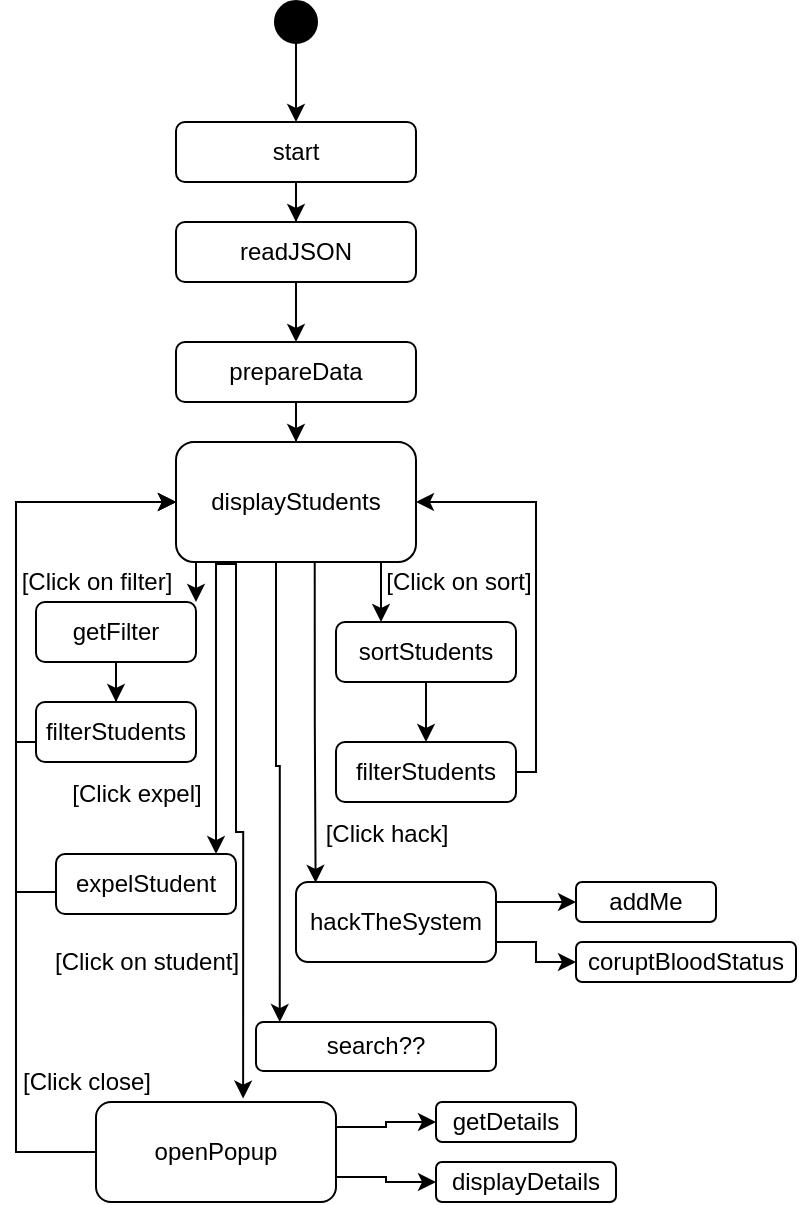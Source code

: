 <mxfile version="14.4.2" type="device"><diagram id="7YsjOI3Dmq4sC1F9_odH" name="Page-1"><mxGraphModel dx="1117" dy="637" grid="1" gridSize="10" guides="1" tooltips="1" connect="1" arrows="1" fold="1" page="1" pageScale="1" pageWidth="827" pageHeight="1169" math="0" shadow="0"><root><mxCell id="0"/><mxCell id="1" parent="0"/><mxCell id="mCFKqMjd_3AKh-U-AwXq-3" value="" style="edgeStyle=orthogonalEdgeStyle;rounded=0;orthogonalLoop=1;jettySize=auto;html=1;" edge="1" parent="1" source="mCFKqMjd_3AKh-U-AwXq-1" target="mCFKqMjd_3AKh-U-AwXq-2"><mxGeometry relative="1" as="geometry"/></mxCell><mxCell id="mCFKqMjd_3AKh-U-AwXq-1" value="start" style="rounded=1;whiteSpace=wrap;html=1;" vertex="1" parent="1"><mxGeometry x="110" y="110" width="120" height="30" as="geometry"/></mxCell><mxCell id="mCFKqMjd_3AKh-U-AwXq-5" value="" style="edgeStyle=orthogonalEdgeStyle;rounded=0;orthogonalLoop=1;jettySize=auto;html=1;" edge="1" parent="1" source="mCFKqMjd_3AKh-U-AwXq-2" target="mCFKqMjd_3AKh-U-AwXq-4"><mxGeometry relative="1" as="geometry"/></mxCell><mxCell id="mCFKqMjd_3AKh-U-AwXq-2" value="readJSON" style="rounded=1;whiteSpace=wrap;html=1;" vertex="1" parent="1"><mxGeometry x="110" y="160" width="120" height="30" as="geometry"/></mxCell><mxCell id="mCFKqMjd_3AKh-U-AwXq-9" value="" style="edgeStyle=orthogonalEdgeStyle;rounded=0;orthogonalLoop=1;jettySize=auto;html=1;" edge="1" parent="1" source="mCFKqMjd_3AKh-U-AwXq-4" target="mCFKqMjd_3AKh-U-AwXq-8"><mxGeometry relative="1" as="geometry"/></mxCell><mxCell id="mCFKqMjd_3AKh-U-AwXq-4" value="prepareData" style="whiteSpace=wrap;html=1;rounded=1;" vertex="1" parent="1"><mxGeometry x="110" y="220" width="120" height="30" as="geometry"/></mxCell><mxCell id="mCFKqMjd_3AKh-U-AwXq-12" value="" style="edgeStyle=orthogonalEdgeStyle;rounded=0;orthogonalLoop=1;jettySize=auto;html=1;exitX=0.25;exitY=1;exitDx=0;exitDy=0;" edge="1" parent="1" source="mCFKqMjd_3AKh-U-AwXq-8" target="mCFKqMjd_3AKh-U-AwXq-11"><mxGeometry relative="1" as="geometry"><mxPoint x="140" y="390" as="sourcePoint"/><Array as="points"><mxPoint x="120" y="330"/></Array></mxGeometry></mxCell><mxCell id="mCFKqMjd_3AKh-U-AwXq-18" style="edgeStyle=orthogonalEdgeStyle;rounded=0;orthogonalLoop=1;jettySize=auto;html=1;exitX=0.75;exitY=1;exitDx=0;exitDy=0;entryX=0.25;entryY=0;entryDx=0;entryDy=0;" edge="1" parent="1" source="mCFKqMjd_3AKh-U-AwXq-8" target="mCFKqMjd_3AKh-U-AwXq-16"><mxGeometry relative="1" as="geometry"/></mxCell><mxCell id="mCFKqMjd_3AKh-U-AwXq-24" style="edgeStyle=orthogonalEdgeStyle;rounded=0;orthogonalLoop=1;jettySize=auto;html=1;entryX=0.889;entryY=0;entryDx=0;entryDy=0;entryPerimeter=0;exitX=0.25;exitY=1;exitDx=0;exitDy=0;" edge="1" parent="1" source="mCFKqMjd_3AKh-U-AwXq-8" target="mCFKqMjd_3AKh-U-AwXq-25"><mxGeometry relative="1" as="geometry"><mxPoint x="150" y="440" as="targetPoint"/><Array as="points"><mxPoint x="140" y="331"/><mxPoint x="130" y="331"/></Array></mxGeometry></mxCell><mxCell id="mCFKqMjd_3AKh-U-AwXq-34" style="edgeStyle=orthogonalEdgeStyle;rounded=0;orthogonalLoop=1;jettySize=auto;html=1;entryX=0.613;entryY=-0.034;entryDx=0;entryDy=0;entryPerimeter=0;exitX=0.25;exitY=1;exitDx=0;exitDy=0;" edge="1" parent="1" source="mCFKqMjd_3AKh-U-AwXq-8" target="mCFKqMjd_3AKh-U-AwXq-35"><mxGeometry relative="1" as="geometry"><mxPoint x="160" y="540" as="targetPoint"/></mxGeometry></mxCell><mxCell id="mCFKqMjd_3AKh-U-AwXq-46" style="edgeStyle=orthogonalEdgeStyle;rounded=0;orthogonalLoop=1;jettySize=auto;html=1;entryX=0.099;entryY=0.002;entryDx=0;entryDy=0;entryPerimeter=0;exitX=0.5;exitY=1;exitDx=0;exitDy=0;" edge="1" parent="1" source="mCFKqMjd_3AKh-U-AwXq-8" target="mCFKqMjd_3AKh-U-AwXq-47"><mxGeometry relative="1" as="geometry"><mxPoint x="160" y="560" as="targetPoint"/><mxPoint x="161" y="333" as="sourcePoint"/><Array as="points"><mxPoint x="160" y="330"/><mxPoint x="160" y="432"/><mxPoint x="162" y="432"/></Array></mxGeometry></mxCell><mxCell id="mCFKqMjd_3AKh-U-AwXq-8" value="displayStudents" style="whiteSpace=wrap;html=1;rounded=1;" vertex="1" parent="1"><mxGeometry x="110" y="270" width="120" height="60" as="geometry"/></mxCell><mxCell id="mCFKqMjd_3AKh-U-AwXq-14" value="" style="edgeStyle=orthogonalEdgeStyle;rounded=0;orthogonalLoop=1;jettySize=auto;html=1;" edge="1" parent="1" source="mCFKqMjd_3AKh-U-AwXq-11" target="mCFKqMjd_3AKh-U-AwXq-13"><mxGeometry relative="1" as="geometry"/></mxCell><mxCell id="mCFKqMjd_3AKh-U-AwXq-11" value="getFilter" style="whiteSpace=wrap;html=1;rounded=1;" vertex="1" parent="1"><mxGeometry x="40" y="350" width="80" height="30" as="geometry"/></mxCell><mxCell id="mCFKqMjd_3AKh-U-AwXq-20" style="edgeStyle=orthogonalEdgeStyle;rounded=0;orthogonalLoop=1;jettySize=auto;html=1;entryX=0;entryY=0.5;entryDx=0;entryDy=0;" edge="1" parent="1" source="mCFKqMjd_3AKh-U-AwXq-13" target="mCFKqMjd_3AKh-U-AwXq-8"><mxGeometry relative="1" as="geometry"><Array as="points"><mxPoint x="30" y="420"/><mxPoint x="30" y="300"/></Array></mxGeometry></mxCell><mxCell id="mCFKqMjd_3AKh-U-AwXq-13" value="filterStudents" style="whiteSpace=wrap;html=1;rounded=1;" vertex="1" parent="1"><mxGeometry x="40" y="400" width="80" height="30" as="geometry"/></mxCell><mxCell id="mCFKqMjd_3AKh-U-AwXq-15" value="" style="edgeStyle=orthogonalEdgeStyle;rounded=0;orthogonalLoop=1;jettySize=auto;html=1;" edge="1" parent="1" source="mCFKqMjd_3AKh-U-AwXq-16" target="mCFKqMjd_3AKh-U-AwXq-17"><mxGeometry relative="1" as="geometry"/></mxCell><mxCell id="mCFKqMjd_3AKh-U-AwXq-16" value="sortStudents" style="whiteSpace=wrap;html=1;rounded=1;" vertex="1" parent="1"><mxGeometry x="190" y="360" width="90" height="30" as="geometry"/></mxCell><mxCell id="mCFKqMjd_3AKh-U-AwXq-21" style="edgeStyle=orthogonalEdgeStyle;rounded=0;orthogonalLoop=1;jettySize=auto;html=1;entryX=1;entryY=0.5;entryDx=0;entryDy=0;" edge="1" parent="1" source="mCFKqMjd_3AKh-U-AwXq-17" target="mCFKqMjd_3AKh-U-AwXq-8"><mxGeometry relative="1" as="geometry"><Array as="points"><mxPoint x="290" y="435"/><mxPoint x="290" y="300"/></Array></mxGeometry></mxCell><mxCell id="mCFKqMjd_3AKh-U-AwXq-17" value="filterStudents" style="whiteSpace=wrap;html=1;rounded=1;" vertex="1" parent="1"><mxGeometry x="190" y="420" width="90" height="30" as="geometry"/></mxCell><mxCell id="mCFKqMjd_3AKh-U-AwXq-22" value="[Click on filter]" style="text;html=1;align=center;verticalAlign=middle;resizable=0;points=[];autosize=1;" vertex="1" parent="1"><mxGeometry x="25" y="330" width="90" height="20" as="geometry"/></mxCell><mxCell id="mCFKqMjd_3AKh-U-AwXq-23" value="[Click on sort]" style="text;html=1;align=center;verticalAlign=middle;resizable=0;points=[];autosize=1;" vertex="1" parent="1"><mxGeometry x="206" y="330" width="90" height="20" as="geometry"/></mxCell><mxCell id="mCFKqMjd_3AKh-U-AwXq-26" style="edgeStyle=orthogonalEdgeStyle;rounded=0;orthogonalLoop=1;jettySize=auto;html=1;entryX=0;entryY=0.5;entryDx=0;entryDy=0;" edge="1" parent="1" source="mCFKqMjd_3AKh-U-AwXq-25" target="mCFKqMjd_3AKh-U-AwXq-8"><mxGeometry relative="1" as="geometry"><mxPoint x="30" y="370" as="targetPoint"/><Array as="points"><mxPoint x="30" y="495"/><mxPoint x="30" y="300"/></Array></mxGeometry></mxCell><mxCell id="mCFKqMjd_3AKh-U-AwXq-25" value="expelStudent" style="whiteSpace=wrap;html=1;rounded=1;" vertex="1" parent="1"><mxGeometry x="50" y="476.02" width="90" height="30" as="geometry"/></mxCell><mxCell id="mCFKqMjd_3AKh-U-AwXq-27" value="[Click expel]" style="text;html=1;align=center;verticalAlign=middle;resizable=0;points=[];autosize=1;" vertex="1" parent="1"><mxGeometry x="50" y="436.02" width="80" height="20" as="geometry"/></mxCell><mxCell id="mCFKqMjd_3AKh-U-AwXq-29" style="edgeStyle=orthogonalEdgeStyle;rounded=0;orthogonalLoop=1;jettySize=auto;html=1;exitX=0.578;exitY=0.994;exitDx=0;exitDy=0;exitPerimeter=0;entryX=0.098;entryY=0.01;entryDx=0;entryDy=0;entryPerimeter=0;" edge="1" parent="1" target="mCFKqMjd_3AKh-U-AwXq-30" source="mCFKqMjd_3AKh-U-AwXq-8"><mxGeometry relative="1" as="geometry"><mxPoint x="180" y="488" as="targetPoint"/><mxPoint x="249.96" y="330" as="sourcePoint"/><Array as="points"/></mxGeometry></mxCell><mxCell id="mCFKqMjd_3AKh-U-AwXq-48" style="edgeStyle=orthogonalEdgeStyle;rounded=0;orthogonalLoop=1;jettySize=auto;html=1;entryX=0;entryY=0.5;entryDx=0;entryDy=0;exitX=1;exitY=0.25;exitDx=0;exitDy=0;" edge="1" parent="1" source="mCFKqMjd_3AKh-U-AwXq-30" target="mCFKqMjd_3AKh-U-AwXq-49"><mxGeometry relative="1" as="geometry"><mxPoint x="310" y="500" as="targetPoint"/></mxGeometry></mxCell><mxCell id="mCFKqMjd_3AKh-U-AwXq-52" style="edgeStyle=orthogonalEdgeStyle;rounded=0;orthogonalLoop=1;jettySize=auto;html=1;entryX=0;entryY=0.5;entryDx=0;entryDy=0;exitX=1;exitY=0.75;exitDx=0;exitDy=0;" edge="1" parent="1" source="mCFKqMjd_3AKh-U-AwXq-30" target="mCFKqMjd_3AKh-U-AwXq-54"><mxGeometry relative="1" as="geometry"><mxPoint x="310" y="520" as="targetPoint"/></mxGeometry></mxCell><mxCell id="mCFKqMjd_3AKh-U-AwXq-30" value="hackTheSystem" style="whiteSpace=wrap;html=1;rounded=1;" vertex="1" parent="1"><mxGeometry x="170" y="490" width="100" height="40" as="geometry"/></mxCell><mxCell id="mCFKqMjd_3AKh-U-AwXq-31" value="[Click hack]" style="text;html=1;align=center;verticalAlign=middle;resizable=0;points=[];autosize=1;" vertex="1" parent="1"><mxGeometry x="175" y="456.02" width="80" height="20" as="geometry"/></mxCell><mxCell id="mCFKqMjd_3AKh-U-AwXq-33" style="edgeStyle=orthogonalEdgeStyle;rounded=0;orthogonalLoop=1;jettySize=auto;html=1;entryX=0.5;entryY=0;entryDx=0;entryDy=0;" edge="1" parent="1" source="mCFKqMjd_3AKh-U-AwXq-32" target="mCFKqMjd_3AKh-U-AwXq-1"><mxGeometry relative="1" as="geometry"/></mxCell><mxCell id="mCFKqMjd_3AKh-U-AwXq-32" value="" style="strokeWidth=2;html=1;shape=mxgraph.flowchart.start_2;whiteSpace=wrap;comic=0;fillColor=#000000;" vertex="1" parent="1"><mxGeometry x="160" y="50" width="20" height="20" as="geometry"/></mxCell><mxCell id="mCFKqMjd_3AKh-U-AwXq-39" value="" style="edgeStyle=orthogonalEdgeStyle;rounded=0;orthogonalLoop=1;jettySize=auto;html=1;exitX=1;exitY=0.25;exitDx=0;exitDy=0;" edge="1" parent="1" source="mCFKqMjd_3AKh-U-AwXq-35" target="mCFKqMjd_3AKh-U-AwXq-38"><mxGeometry relative="1" as="geometry"/></mxCell><mxCell id="mCFKqMjd_3AKh-U-AwXq-40" style="edgeStyle=orthogonalEdgeStyle;rounded=0;orthogonalLoop=1;jettySize=auto;html=1;exitX=1;exitY=0.75;exitDx=0;exitDy=0;entryX=0;entryY=0.5;entryDx=0;entryDy=0;" edge="1" parent="1" source="mCFKqMjd_3AKh-U-AwXq-35" target="mCFKqMjd_3AKh-U-AwXq-41"><mxGeometry relative="1" as="geometry"><mxPoint x="230.0" y="590.0" as="targetPoint"/></mxGeometry></mxCell><mxCell id="mCFKqMjd_3AKh-U-AwXq-43" style="edgeStyle=orthogonalEdgeStyle;rounded=0;orthogonalLoop=1;jettySize=auto;html=1;entryX=0;entryY=0.5;entryDx=0;entryDy=0;" edge="1" parent="1" source="mCFKqMjd_3AKh-U-AwXq-35" target="mCFKqMjd_3AKh-U-AwXq-8"><mxGeometry relative="1" as="geometry"><Array as="points"><mxPoint x="130" y="625"/><mxPoint x="30" y="625"/><mxPoint x="30" y="300"/></Array></mxGeometry></mxCell><mxCell id="mCFKqMjd_3AKh-U-AwXq-35" value="openPopup" style="rounded=1;whiteSpace=wrap;html=1;comic=0;strokeColor=#000000;strokeWidth=1;fillColor=#FFFFFF;" vertex="1" parent="1"><mxGeometry x="70" y="600" width="120" height="50" as="geometry"/></mxCell><mxCell id="mCFKqMjd_3AKh-U-AwXq-36" value="[Click on student]" style="text;html=1;align=center;verticalAlign=middle;resizable=0;points=[];autosize=1;" vertex="1" parent="1"><mxGeometry x="40" y="520" width="110" height="20" as="geometry"/></mxCell><mxCell id="mCFKqMjd_3AKh-U-AwXq-38" value="getDetails" style="rounded=1;whiteSpace=wrap;html=1;comic=0;strokeColor=#000000;strokeWidth=1;fillColor=#FFFFFF;" vertex="1" parent="1"><mxGeometry x="240" y="600" width="70" height="20" as="geometry"/></mxCell><mxCell id="mCFKqMjd_3AKh-U-AwXq-41" value="displayDetails" style="rounded=1;whiteSpace=wrap;html=1;comic=0;strokeColor=#000000;strokeWidth=1;fillColor=#FFFFFF;" vertex="1" parent="1"><mxGeometry x="240" y="630" width="90" height="20" as="geometry"/></mxCell><mxCell id="mCFKqMjd_3AKh-U-AwXq-44" value="[Click close]" style="text;html=1;align=center;verticalAlign=middle;resizable=0;points=[];autosize=1;" vertex="1" parent="1"><mxGeometry x="25" y="580" width="80" height="20" as="geometry"/></mxCell><mxCell id="mCFKqMjd_3AKh-U-AwXq-47" value="search??" style="rounded=1;whiteSpace=wrap;html=1;comic=0;strokeColor=#000000;strokeWidth=1;fillColor=#FFFFFF;" vertex="1" parent="1"><mxGeometry x="150" y="560" width="120" height="24.5" as="geometry"/></mxCell><mxCell id="mCFKqMjd_3AKh-U-AwXq-49" value="addMe" style="rounded=1;whiteSpace=wrap;html=1;comic=0;strokeColor=#000000;strokeWidth=1;fillColor=#FFFFFF;" vertex="1" parent="1"><mxGeometry x="310" y="490" width="70" height="20" as="geometry"/></mxCell><mxCell id="mCFKqMjd_3AKh-U-AwXq-54" value="coruptBloodStatus" style="rounded=1;whiteSpace=wrap;html=1;comic=0;strokeColor=#000000;strokeWidth=1;fillColor=#FFFFFF;" vertex="1" parent="1"><mxGeometry x="310" y="520" width="110" height="20" as="geometry"/></mxCell></root></mxGraphModel></diagram></mxfile>